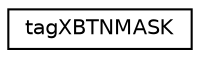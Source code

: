 digraph G
{
  edge [fontname="Helvetica",fontsize="10",labelfontname="Helvetica",labelfontsize="10"];
  node [fontname="Helvetica",fontsize="10",shape=record];
  rankdir="LR";
  Node1 [label="tagXBTNMASK",height=0.2,width=0.4,color="black", fillcolor="white", style="filled",URL="$structtag_x_b_t_n_m_a_s_k.html"];
}
